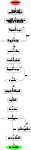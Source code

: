 digraph flusso {
	center = true;

	// se dpi = 800 e inches=1 (size=1) 
	// allora l'immagine sarà larga 800 px!!
	dpi="800";
	size="1";
	shape="box";
	

	{ rank="same";  };

	// NODI *****************************************/
	node0 [label="inizio", style=filled, color="#ff4444", fontname = "Courier"];
	node1 [label="riempi una\npentola d'acqua", shape="box"];
	node2 [label="poggiala sul fornello e\naccendi la fiamma", shape="box"];
	node3 [label="aspetta un po'", shape="box"];
	node4 [label="l'acqua bolle?", shape="diamond"];
	node5 [label="metti il sale", shape="box"];
	node6 [label="butta la pasta", shape="box"];
	node7 [label="aspetta un po'", shape="box"];
	node8 [label="è cotta?", shape="diamond"];
	node9 [label="spegni la fiamma", shape="box"];
	node10[label="impiatta", shape="box"];
	node11[label="filo d'olio", shape="box"];
	node12[label="formaggio?", shape="diamond"];
	node13[label="grattuggiare", shape="box"];
	node14[label="servi in tavola", shape="box"];
	node15[label="si mangia!", style=filled, color="#44ff44", fontname = "Courier"]

	
	// EDGES ****************************************/
	
	node0 -> node1 [arrowhead="open"];
	node1 -> node2 [arrowhead="open"];
	node2 -> node3 [arrowhead="open"];
	node3 -> node4 [arrowhead="open"];
 	node4 -> node3 [label="No", arrowhead="open", tailport="e", headport="ne"];
	node4 -> node5 [arrowhead="open", label="Sì"];
	node5 -> node6 [arrowhead="open"];
	node6 -> node7 [arrowhead="open"];
	node7 -> node8 [arrowhead="open"];
	node8 -> node7 [label="No", arrowhead="open", tailport="e", headport="ne", splines="ortho"];
	node8 -> node9 [label="Sì", arrowhead="open"];
	node9 -> node10[arrowhead="open"];
	node10-> node11[arrowhead="open"];
	node11-> node12[arrowhead="open"];
	node12-> node14[label="No", arrowhead="open", tailport="s"];
	node12-> node13[label="Sì", arrowhead="open", tailport="e"];
	node13-> node14[arrowhead="open"];
	node14-> node15[arrowhead="open"];
}
